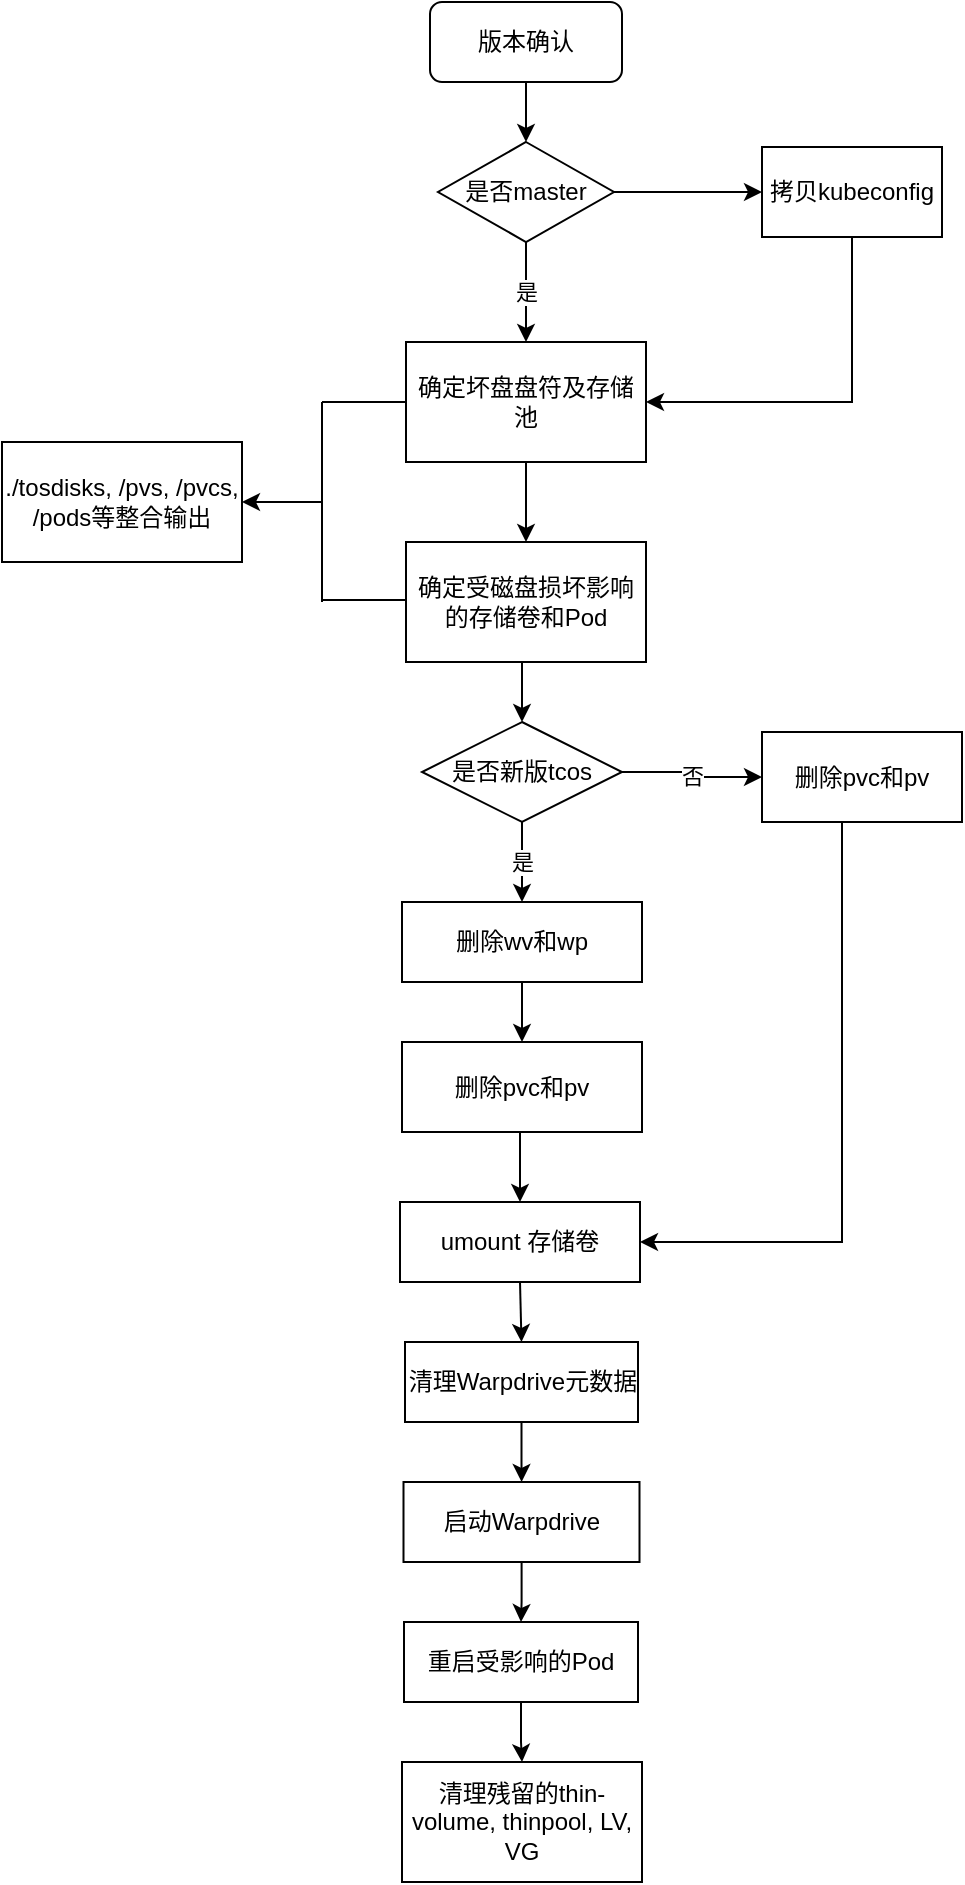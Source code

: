 <mxfile version="21.0.6" type="github">
  <diagram id="fhNZmFdjCQiKPiB4vH8D" name="第 1 页">
    <mxGraphModel dx="1147" dy="611" grid="1" gridSize="10" guides="1" tooltips="1" connect="1" arrows="1" fold="1" page="1" pageScale="1" pageWidth="827" pageHeight="1169" math="0" shadow="0">
      <root>
        <mxCell id="0" />
        <mxCell id="1" parent="0" />
        <mxCell id="QmdoWKc1AIrkGNWE5E2y-6" value="" style="edgeStyle=orthogonalEdgeStyle;rounded=0;orthogonalLoop=1;jettySize=auto;html=1;" parent="1" source="QmdoWKc1AIrkGNWE5E2y-2" target="QmdoWKc1AIrkGNWE5E2y-5" edge="1">
          <mxGeometry relative="1" as="geometry" />
        </mxCell>
        <mxCell id="QmdoWKc1AIrkGNWE5E2y-2" value="版本确认" style="rounded=1;whiteSpace=wrap;html=1;" parent="1" vertex="1">
          <mxGeometry x="354" y="600" width="96" height="40" as="geometry" />
        </mxCell>
        <mxCell id="QmdoWKc1AIrkGNWE5E2y-8" value="是" style="edgeStyle=orthogonalEdgeStyle;rounded=0;orthogonalLoop=1;jettySize=auto;html=1;" parent="1" source="QmdoWKc1AIrkGNWE5E2y-5" target="QmdoWKc1AIrkGNWE5E2y-7" edge="1">
          <mxGeometry relative="1" as="geometry" />
        </mxCell>
        <mxCell id="QmdoWKc1AIrkGNWE5E2y-11" value="" style="edgeStyle=orthogonalEdgeStyle;rounded=0;orthogonalLoop=1;jettySize=auto;html=1;" parent="1" source="QmdoWKc1AIrkGNWE5E2y-5" target="QmdoWKc1AIrkGNWE5E2y-10" edge="1">
          <mxGeometry relative="1" as="geometry" />
        </mxCell>
        <mxCell id="QmdoWKc1AIrkGNWE5E2y-5" value="是否master" style="rhombus;whiteSpace=wrap;html=1;rounded=0;" parent="1" vertex="1">
          <mxGeometry x="358" y="670" width="88" height="50" as="geometry" />
        </mxCell>
        <mxCell id="QmdoWKc1AIrkGNWE5E2y-13" value="" style="edgeStyle=orthogonalEdgeStyle;rounded=0;orthogonalLoop=1;jettySize=auto;html=1;" parent="1" source="QmdoWKc1AIrkGNWE5E2y-7" target="QmdoWKc1AIrkGNWE5E2y-12" edge="1">
          <mxGeometry relative="1" as="geometry" />
        </mxCell>
        <mxCell id="QmdoWKc1AIrkGNWE5E2y-7" value="确定坏盘盘符及存储池" style="whiteSpace=wrap;html=1;rounded=0;" parent="1" vertex="1">
          <mxGeometry x="342" y="770" width="120" height="60" as="geometry" />
        </mxCell>
        <mxCell id="QmdoWKc1AIrkGNWE5E2y-15" style="edgeStyle=orthogonalEdgeStyle;rounded=0;orthogonalLoop=1;jettySize=auto;html=1;exitX=0.5;exitY=1;exitDx=0;exitDy=0;entryX=1;entryY=0.5;entryDx=0;entryDy=0;" parent="1" source="QmdoWKc1AIrkGNWE5E2y-10" target="QmdoWKc1AIrkGNWE5E2y-7" edge="1">
          <mxGeometry relative="1" as="geometry" />
        </mxCell>
        <mxCell id="QmdoWKc1AIrkGNWE5E2y-10" value="拷贝kubeconfig" style="whiteSpace=wrap;html=1;rounded=0;" parent="1" vertex="1">
          <mxGeometry x="520" y="672.5" width="90" height="45" as="geometry" />
        </mxCell>
        <mxCell id="TVeFT-TjJTFqUCgJG05R-1" style="edgeStyle=orthogonalEdgeStyle;rounded=0;orthogonalLoop=1;jettySize=auto;html=1;exitX=0.5;exitY=1;exitDx=0;exitDy=0;entryX=0.5;entryY=0;entryDx=0;entryDy=0;" edge="1" parent="1" source="QmdoWKc1AIrkGNWE5E2y-12" target="QmdoWKc1AIrkGNWE5E2y-30">
          <mxGeometry relative="1" as="geometry" />
        </mxCell>
        <mxCell id="QmdoWKc1AIrkGNWE5E2y-12" value="确定受磁盘损坏影响的存储卷和Pod" style="whiteSpace=wrap;html=1;rounded=0;" parent="1" vertex="1">
          <mxGeometry x="342" y="870" width="120" height="60" as="geometry" />
        </mxCell>
        <mxCell id="TVeFT-TjJTFqUCgJG05R-4" style="edgeStyle=orthogonalEdgeStyle;rounded=0;orthogonalLoop=1;jettySize=auto;html=1;entryX=0.5;entryY=0;entryDx=0;entryDy=0;" edge="1" parent="1" source="QmdoWKc1AIrkGNWE5E2y-18" target="TVeFT-TjJTFqUCgJG05R-2">
          <mxGeometry relative="1" as="geometry" />
        </mxCell>
        <mxCell id="QmdoWKc1AIrkGNWE5E2y-18" value="删除wv和wp" style="whiteSpace=wrap;html=1;rounded=0;" parent="1" vertex="1">
          <mxGeometry x="340" y="1050" width="120" height="40" as="geometry" />
        </mxCell>
        <mxCell id="TVeFT-TjJTFqUCgJG05R-3" style="edgeStyle=orthogonalEdgeStyle;rounded=0;orthogonalLoop=1;jettySize=auto;html=1;exitX=0.5;exitY=1;exitDx=0;exitDy=0;entryX=0.5;entryY=0;entryDx=0;entryDy=0;" edge="1" parent="1" source="QmdoWKc1AIrkGNWE5E2y-20" target="QmdoWKc1AIrkGNWE5E2y-22">
          <mxGeometry relative="1" as="geometry" />
        </mxCell>
        <mxCell id="QmdoWKc1AIrkGNWE5E2y-20" value="umount 存储卷" style="whiteSpace=wrap;html=1;rounded=0;" parent="1" vertex="1">
          <mxGeometry x="339" y="1200" width="120" height="40" as="geometry" />
        </mxCell>
        <mxCell id="QmdoWKc1AIrkGNWE5E2y-25" value="" style="edgeStyle=orthogonalEdgeStyle;rounded=0;orthogonalLoop=1;jettySize=auto;html=1;" parent="1" source="QmdoWKc1AIrkGNWE5E2y-22" target="QmdoWKc1AIrkGNWE5E2y-24" edge="1">
          <mxGeometry relative="1" as="geometry" />
        </mxCell>
        <mxCell id="QmdoWKc1AIrkGNWE5E2y-22" value="清理Warpdrive元数据" style="whiteSpace=wrap;html=1;rounded=0;" parent="1" vertex="1">
          <mxGeometry x="341.5" y="1270" width="116.5" height="40" as="geometry" />
        </mxCell>
        <mxCell id="QmdoWKc1AIrkGNWE5E2y-27" value="" style="edgeStyle=orthogonalEdgeStyle;rounded=0;orthogonalLoop=1;jettySize=auto;html=1;" parent="1" source="QmdoWKc1AIrkGNWE5E2y-24" target="QmdoWKc1AIrkGNWE5E2y-26" edge="1">
          <mxGeometry relative="1" as="geometry" />
        </mxCell>
        <mxCell id="QmdoWKc1AIrkGNWE5E2y-24" value="启动Warpdrive" style="whiteSpace=wrap;html=1;rounded=0;" parent="1" vertex="1">
          <mxGeometry x="340.75" y="1340" width="118" height="40" as="geometry" />
        </mxCell>
        <mxCell id="QmdoWKc1AIrkGNWE5E2y-34" style="edgeStyle=orthogonalEdgeStyle;rounded=0;orthogonalLoop=1;jettySize=auto;html=1;entryX=0.5;entryY=0;entryDx=0;entryDy=0;" parent="1" source="QmdoWKc1AIrkGNWE5E2y-26" target="QmdoWKc1AIrkGNWE5E2y-28" edge="1">
          <mxGeometry relative="1" as="geometry" />
        </mxCell>
        <mxCell id="QmdoWKc1AIrkGNWE5E2y-26" value="重启受影响的Pod" style="whiteSpace=wrap;html=1;rounded=0;" parent="1" vertex="1">
          <mxGeometry x="341" y="1410" width="117" height="40" as="geometry" />
        </mxCell>
        <mxCell id="QmdoWKc1AIrkGNWE5E2y-28" value="清理残留的thin-volume, thinpool, LV, VG" style="whiteSpace=wrap;html=1;rounded=0;" parent="1" vertex="1">
          <mxGeometry x="340" y="1480" width="120" height="60" as="geometry" />
        </mxCell>
        <mxCell id="QmdoWKc1AIrkGNWE5E2y-31" value="是" style="edgeStyle=orthogonalEdgeStyle;rounded=0;orthogonalLoop=1;jettySize=auto;html=1;exitX=0.5;exitY=1;exitDx=0;exitDy=0;entryX=0.5;entryY=0;entryDx=0;entryDy=0;" parent="1" source="QmdoWKc1AIrkGNWE5E2y-30" target="QmdoWKc1AIrkGNWE5E2y-18" edge="1">
          <mxGeometry relative="1" as="geometry" />
        </mxCell>
        <mxCell id="QmdoWKc1AIrkGNWE5E2y-36" value="否" style="edgeStyle=orthogonalEdgeStyle;rounded=0;orthogonalLoop=1;jettySize=auto;html=1;" parent="1" source="QmdoWKc1AIrkGNWE5E2y-30" target="QmdoWKc1AIrkGNWE5E2y-35" edge="1">
          <mxGeometry relative="1" as="geometry" />
        </mxCell>
        <mxCell id="QmdoWKc1AIrkGNWE5E2y-30" value="是否新版tcos" style="rhombus;whiteSpace=wrap;html=1;rounded=0;" parent="1" vertex="1">
          <mxGeometry x="350" y="960" width="100" height="50" as="geometry" />
        </mxCell>
        <mxCell id="QmdoWKc1AIrkGNWE5E2y-38" style="edgeStyle=orthogonalEdgeStyle;rounded=0;orthogonalLoop=1;jettySize=auto;html=1;entryX=1;entryY=0.5;entryDx=0;entryDy=0;" parent="1" source="QmdoWKc1AIrkGNWE5E2y-35" target="QmdoWKc1AIrkGNWE5E2y-20" edge="1">
          <mxGeometry relative="1" as="geometry">
            <Array as="points">
              <mxPoint x="560" y="1220" />
            </Array>
          </mxGeometry>
        </mxCell>
        <mxCell id="QmdoWKc1AIrkGNWE5E2y-35" value="删除pvc和pv" style="whiteSpace=wrap;html=1;rounded=0;" parent="1" vertex="1">
          <mxGeometry x="520" y="965" width="100" height="45" as="geometry" />
        </mxCell>
        <mxCell id="TVeFT-TjJTFqUCgJG05R-5" style="edgeStyle=orthogonalEdgeStyle;rounded=0;orthogonalLoop=1;jettySize=auto;html=1;exitX=0.5;exitY=1;exitDx=0;exitDy=0;entryX=0.5;entryY=0;entryDx=0;entryDy=0;" edge="1" parent="1" source="TVeFT-TjJTFqUCgJG05R-2" target="QmdoWKc1AIrkGNWE5E2y-20">
          <mxGeometry relative="1" as="geometry" />
        </mxCell>
        <mxCell id="TVeFT-TjJTFqUCgJG05R-2" value="删除pvc和pv" style="whiteSpace=wrap;html=1;rounded=0;" vertex="1" parent="1">
          <mxGeometry x="340" y="1120" width="120" height="45" as="geometry" />
        </mxCell>
        <mxCell id="TVeFT-TjJTFqUCgJG05R-8" value="./tosdisks, /pvs, /pvcs, /pods等整合输出" style="rounded=0;whiteSpace=wrap;html=1;" vertex="1" parent="1">
          <mxGeometry x="140" y="820" width="120" height="60" as="geometry" />
        </mxCell>
        <mxCell id="TVeFT-TjJTFqUCgJG05R-9" value="" style="endArrow=none;html=1;rounded=0;" edge="1" parent="1">
          <mxGeometry width="50" height="50" relative="1" as="geometry">
            <mxPoint x="300" y="900" as="sourcePoint" />
            <mxPoint x="300" y="800" as="targetPoint" />
          </mxGeometry>
        </mxCell>
        <mxCell id="TVeFT-TjJTFqUCgJG05R-10" value="" style="endArrow=none;html=1;rounded=0;entryX=0;entryY=0.5;entryDx=0;entryDy=0;" edge="1" parent="1" target="QmdoWKc1AIrkGNWE5E2y-7">
          <mxGeometry width="50" height="50" relative="1" as="geometry">
            <mxPoint x="300" y="800" as="sourcePoint" />
            <mxPoint x="440" y="960" as="targetPoint" />
          </mxGeometry>
        </mxCell>
        <mxCell id="TVeFT-TjJTFqUCgJG05R-11" value="" style="endArrow=none;html=1;rounded=0;entryX=0;entryY=0.5;entryDx=0;entryDy=0;" edge="1" parent="1">
          <mxGeometry width="50" height="50" relative="1" as="geometry">
            <mxPoint x="300" y="899" as="sourcePoint" />
            <mxPoint x="342" y="899" as="targetPoint" />
            <Array as="points">
              <mxPoint x="330" y="899" />
            </Array>
          </mxGeometry>
        </mxCell>
        <mxCell id="TVeFT-TjJTFqUCgJG05R-12" value="" style="endArrow=classic;html=1;rounded=0;entryX=1;entryY=0.5;entryDx=0;entryDy=0;" edge="1" parent="1" target="TVeFT-TjJTFqUCgJG05R-8">
          <mxGeometry width="50" height="50" relative="1" as="geometry">
            <mxPoint x="300" y="850" as="sourcePoint" />
            <mxPoint x="440" y="960" as="targetPoint" />
          </mxGeometry>
        </mxCell>
      </root>
    </mxGraphModel>
  </diagram>
</mxfile>
